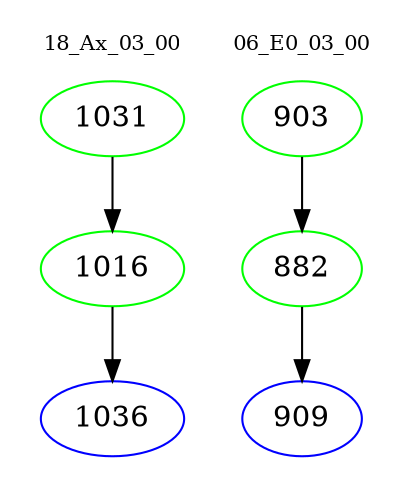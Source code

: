 digraph{
subgraph cluster_0 {
color = white
label = "18_Ax_03_00";
fontsize=10;
T0_1031 [label="1031", color="green"]
T0_1031 -> T0_1016 [color="black"]
T0_1016 [label="1016", color="green"]
T0_1016 -> T0_1036 [color="black"]
T0_1036 [label="1036", color="blue"]
}
subgraph cluster_1 {
color = white
label = "06_E0_03_00";
fontsize=10;
T1_903 [label="903", color="green"]
T1_903 -> T1_882 [color="black"]
T1_882 [label="882", color="green"]
T1_882 -> T1_909 [color="black"]
T1_909 [label="909", color="blue"]
}
}
